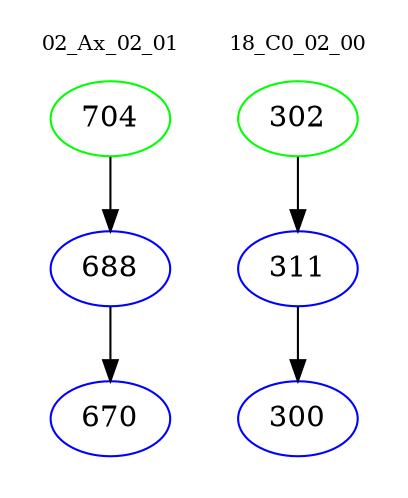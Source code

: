 digraph{
subgraph cluster_0 {
color = white
label = "02_Ax_02_01";
fontsize=10;
T0_704 [label="704", color="green"]
T0_704 -> T0_688 [color="black"]
T0_688 [label="688", color="blue"]
T0_688 -> T0_670 [color="black"]
T0_670 [label="670", color="blue"]
}
subgraph cluster_1 {
color = white
label = "18_C0_02_00";
fontsize=10;
T1_302 [label="302", color="green"]
T1_302 -> T1_311 [color="black"]
T1_311 [label="311", color="blue"]
T1_311 -> T1_300 [color="black"]
T1_300 [label="300", color="blue"]
}
}
